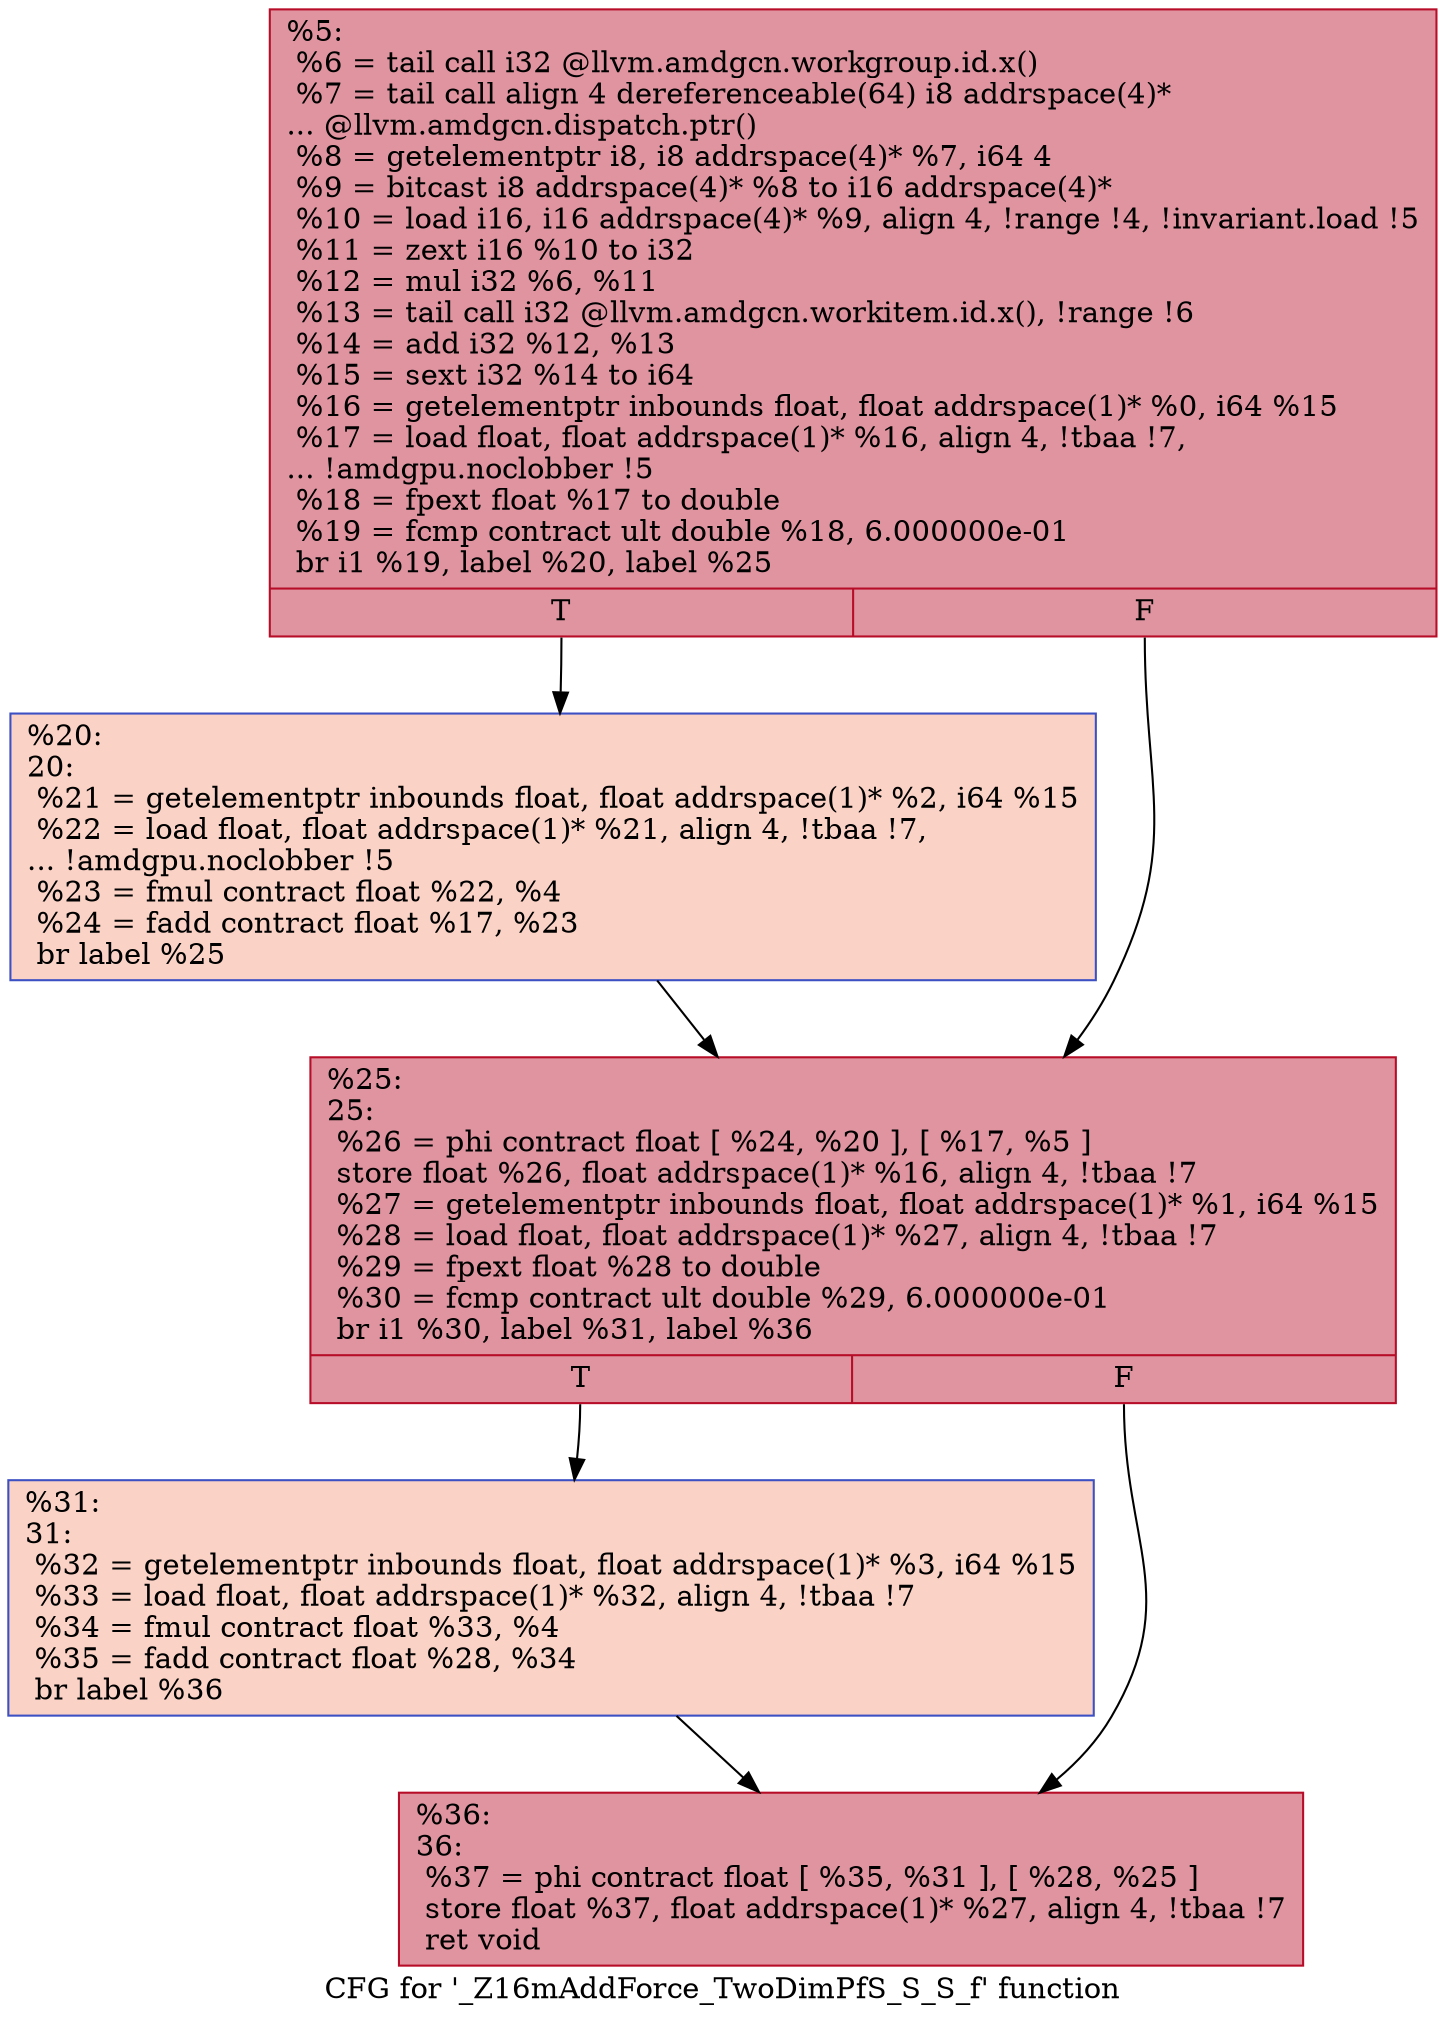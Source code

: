 digraph "CFG for '_Z16mAddForce_TwoDimPfS_S_S_f' function" {
	label="CFG for '_Z16mAddForce_TwoDimPfS_S_S_f' function";

	Node0x461d4d0 [shape=record,color="#b70d28ff", style=filled, fillcolor="#b70d2870",label="{%5:\l  %6 = tail call i32 @llvm.amdgcn.workgroup.id.x()\l  %7 = tail call align 4 dereferenceable(64) i8 addrspace(4)*\l... @llvm.amdgcn.dispatch.ptr()\l  %8 = getelementptr i8, i8 addrspace(4)* %7, i64 4\l  %9 = bitcast i8 addrspace(4)* %8 to i16 addrspace(4)*\l  %10 = load i16, i16 addrspace(4)* %9, align 4, !range !4, !invariant.load !5\l  %11 = zext i16 %10 to i32\l  %12 = mul i32 %6, %11\l  %13 = tail call i32 @llvm.amdgcn.workitem.id.x(), !range !6\l  %14 = add i32 %12, %13\l  %15 = sext i32 %14 to i64\l  %16 = getelementptr inbounds float, float addrspace(1)* %0, i64 %15\l  %17 = load float, float addrspace(1)* %16, align 4, !tbaa !7,\l... !amdgpu.noclobber !5\l  %18 = fpext float %17 to double\l  %19 = fcmp contract ult double %18, 6.000000e-01\l  br i1 %19, label %20, label %25\l|{<s0>T|<s1>F}}"];
	Node0x461d4d0:s0 -> Node0x4620840;
	Node0x461d4d0:s1 -> Node0x46208d0;
	Node0x4620840 [shape=record,color="#3d50c3ff", style=filled, fillcolor="#f59c7d70",label="{%20:\l20:                                               \l  %21 = getelementptr inbounds float, float addrspace(1)* %2, i64 %15\l  %22 = load float, float addrspace(1)* %21, align 4, !tbaa !7,\l... !amdgpu.noclobber !5\l  %23 = fmul contract float %22, %4\l  %24 = fadd contract float %17, %23\l  br label %25\l}"];
	Node0x4620840 -> Node0x46208d0;
	Node0x46208d0 [shape=record,color="#b70d28ff", style=filled, fillcolor="#b70d2870",label="{%25:\l25:                                               \l  %26 = phi contract float [ %24, %20 ], [ %17, %5 ]\l  store float %26, float addrspace(1)* %16, align 4, !tbaa !7\l  %27 = getelementptr inbounds float, float addrspace(1)* %1, i64 %15\l  %28 = load float, float addrspace(1)* %27, align 4, !tbaa !7\l  %29 = fpext float %28 to double\l  %30 = fcmp contract ult double %29, 6.000000e-01\l  br i1 %30, label %31, label %36\l|{<s0>T|<s1>F}}"];
	Node0x46208d0:s0 -> Node0x4621610;
	Node0x46208d0:s1 -> Node0x4621660;
	Node0x4621610 [shape=record,color="#3d50c3ff", style=filled, fillcolor="#f59c7d70",label="{%31:\l31:                                               \l  %32 = getelementptr inbounds float, float addrspace(1)* %3, i64 %15\l  %33 = load float, float addrspace(1)* %32, align 4, !tbaa !7\l  %34 = fmul contract float %33, %4\l  %35 = fadd contract float %28, %34\l  br label %36\l}"];
	Node0x4621610 -> Node0x4621660;
	Node0x4621660 [shape=record,color="#b70d28ff", style=filled, fillcolor="#b70d2870",label="{%36:\l36:                                               \l  %37 = phi contract float [ %35, %31 ], [ %28, %25 ]\l  store float %37, float addrspace(1)* %27, align 4, !tbaa !7\l  ret void\l}"];
}
